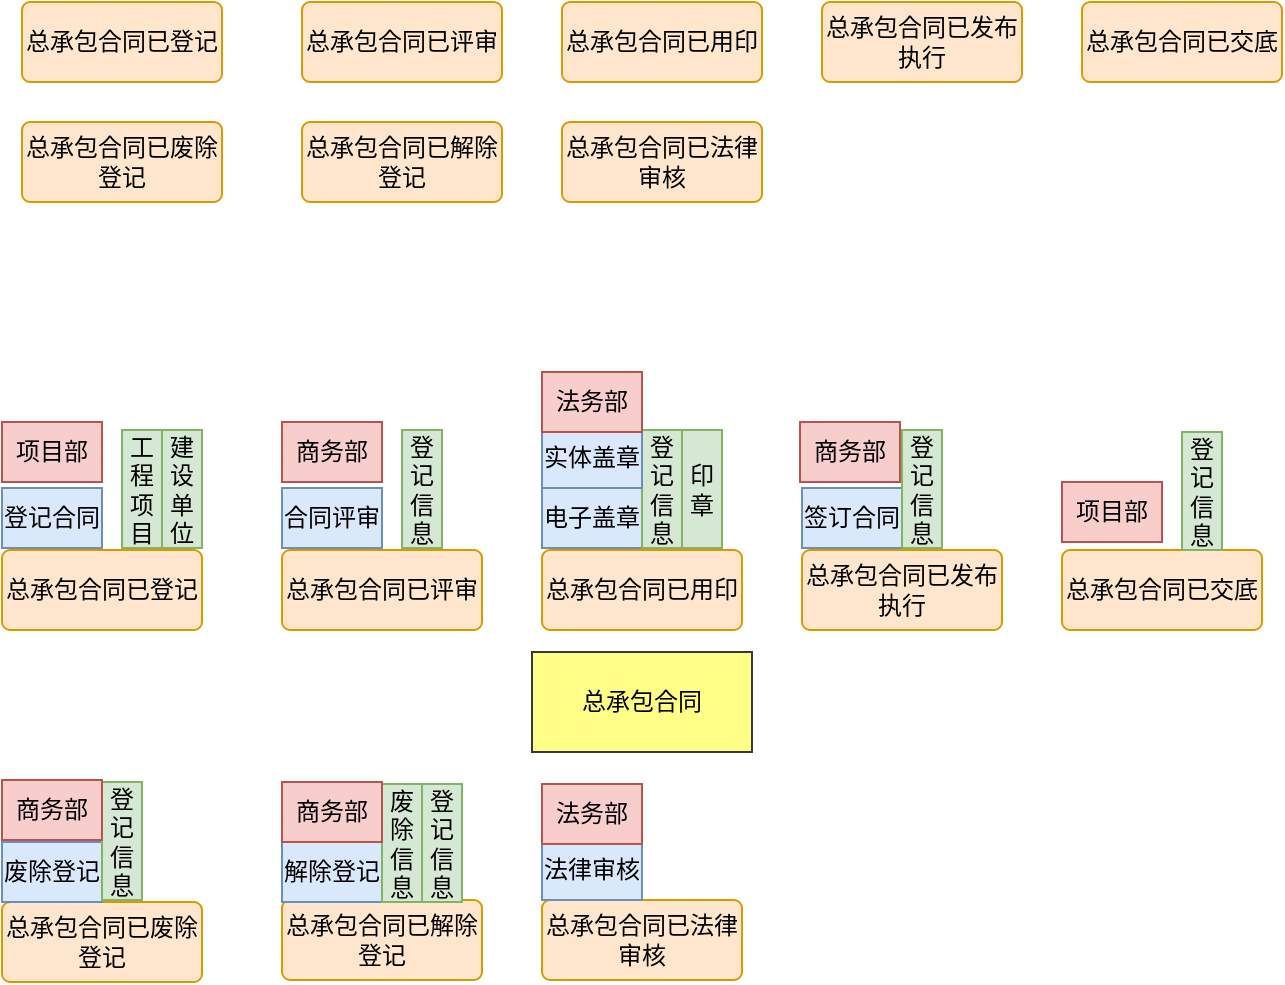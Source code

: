 <mxfile version="24.8.3">
  <diagram name="Page-1" id="6133507b-19e7-1e82-6fc7-422aa6c4b21f">
    <mxGraphModel dx="1341" dy="820" grid="1" gridSize="10" guides="1" tooltips="1" connect="1" arrows="1" fold="1" page="1" pageScale="1" pageWidth="1100" pageHeight="850" background="none" math="0" shadow="0">
      <root>
        <mxCell id="0" />
        <mxCell id="1" parent="0" />
        <mxCell id="NGlnwNi6yZhj_H7E080w-1" value="总承包合同已评审" style="rounded=1;arcSize=10;whiteSpace=wrap;html=1;align=center;fillColor=#ffe6cc;strokeColor=#d79b00;" vertex="1" parent="1">
          <mxGeometry x="190" y="50" width="100" height="40" as="geometry" />
        </mxCell>
        <mxCell id="NGlnwNi6yZhj_H7E080w-2" value="总承包合同已登记" style="rounded=1;arcSize=10;whiteSpace=wrap;html=1;align=center;fillColor=#ffe6cc;strokeColor=#d79b00;" vertex="1" parent="1">
          <mxGeometry x="50" y="50" width="100" height="40" as="geometry" />
        </mxCell>
        <mxCell id="NGlnwNi6yZhj_H7E080w-3" value="总承包合同已交底" style="rounded=1;arcSize=10;whiteSpace=wrap;html=1;align=center;fillColor=#ffe6cc;strokeColor=#d79b00;" vertex="1" parent="1">
          <mxGeometry x="580" y="50" width="100" height="40" as="geometry" />
        </mxCell>
        <mxCell id="NGlnwNi6yZhj_H7E080w-6" value="总承包合同已发布执行" style="rounded=1;arcSize=10;whiteSpace=wrap;html=1;align=center;fillColor=#ffe6cc;strokeColor=#d79b00;" vertex="1" parent="1">
          <mxGeometry x="450" y="50" width="100" height="40" as="geometry" />
        </mxCell>
        <mxCell id="NGlnwNi6yZhj_H7E080w-7" value="总承包合同已解除登记" style="rounded=1;arcSize=10;whiteSpace=wrap;html=1;align=center;fillColor=#ffe6cc;strokeColor=#d79b00;" vertex="1" parent="1">
          <mxGeometry x="190" y="110" width="100" height="40" as="geometry" />
        </mxCell>
        <mxCell id="NGlnwNi6yZhj_H7E080w-8" value="总承包合同已废除登记" style="rounded=1;arcSize=10;whiteSpace=wrap;html=1;align=center;fillColor=#ffe6cc;strokeColor=#d79b00;" vertex="1" parent="1">
          <mxGeometry x="50" y="110" width="100" height="40" as="geometry" />
        </mxCell>
        <mxCell id="NGlnwNi6yZhj_H7E080w-10" value="总承包合同已用印" style="rounded=1;arcSize=10;whiteSpace=wrap;html=1;align=center;fillColor=#ffe6cc;strokeColor=#d79b00;" vertex="1" parent="1">
          <mxGeometry x="320" y="50" width="100" height="40" as="geometry" />
        </mxCell>
        <mxCell id="NGlnwNi6yZhj_H7E080w-11" value="总承包合同已评审" style="rounded=1;arcSize=10;whiteSpace=wrap;html=1;align=center;fillColor=#ffe6cc;strokeColor=#d79b00;" vertex="1" parent="1">
          <mxGeometry x="180" y="324" width="100" height="40" as="geometry" />
        </mxCell>
        <mxCell id="NGlnwNi6yZhj_H7E080w-12" value="总承包合同已登记" style="rounded=1;arcSize=10;whiteSpace=wrap;html=1;align=center;fillColor=#ffe6cc;strokeColor=#d79b00;" vertex="1" parent="1">
          <mxGeometry x="40" y="324" width="100" height="40" as="geometry" />
        </mxCell>
        <mxCell id="NGlnwNi6yZhj_H7E080w-13" value="总承包合同已交底" style="rounded=1;arcSize=10;whiteSpace=wrap;html=1;align=center;fillColor=#ffe6cc;strokeColor=#d79b00;" vertex="1" parent="1">
          <mxGeometry x="570" y="324" width="100" height="40" as="geometry" />
        </mxCell>
        <mxCell id="NGlnwNi6yZhj_H7E080w-14" value="总承包合同已发布执行" style="rounded=1;arcSize=10;whiteSpace=wrap;html=1;align=center;fillColor=#ffe6cc;strokeColor=#d79b00;" vertex="1" parent="1">
          <mxGeometry x="440" y="324" width="100" height="40" as="geometry" />
        </mxCell>
        <mxCell id="NGlnwNi6yZhj_H7E080w-15" value="总承包合同已解除登记" style="rounded=1;arcSize=10;whiteSpace=wrap;html=1;align=center;fillColor=#ffe6cc;strokeColor=#d79b00;" vertex="1" parent="1">
          <mxGeometry x="180" y="499" width="100" height="40" as="geometry" />
        </mxCell>
        <mxCell id="NGlnwNi6yZhj_H7E080w-16" value="总承包合同已废除登记" style="rounded=1;arcSize=10;whiteSpace=wrap;html=1;align=center;fillColor=#ffe6cc;strokeColor=#d79b00;" vertex="1" parent="1">
          <mxGeometry x="40" y="500" width="100" height="40" as="geometry" />
        </mxCell>
        <mxCell id="NGlnwNi6yZhj_H7E080w-17" value="总承包合同已用印" style="rounded=1;arcSize=10;whiteSpace=wrap;html=1;align=center;fillColor=#ffe6cc;strokeColor=#d79b00;" vertex="1" parent="1">
          <mxGeometry x="310" y="324" width="100" height="40" as="geometry" />
        </mxCell>
        <mxCell id="NGlnwNi6yZhj_H7E080w-20" value="登记合同" style="rounded=0;whiteSpace=wrap;html=1;fillColor=#dae8fc;strokeColor=#6c8ebf;" vertex="1" parent="1">
          <mxGeometry x="40" y="293" width="50" height="30" as="geometry" />
        </mxCell>
        <mxCell id="NGlnwNi6yZhj_H7E080w-21" value="合同评审" style="rounded=0;whiteSpace=wrap;html=1;fillColor=#dae8fc;strokeColor=#6c8ebf;" vertex="1" parent="1">
          <mxGeometry x="180" y="293" width="50" height="30" as="geometry" />
        </mxCell>
        <mxCell id="NGlnwNi6yZhj_H7E080w-22" value="电子盖章" style="rounded=0;whiteSpace=wrap;html=1;fillColor=#dae8fc;strokeColor=#6c8ebf;" vertex="1" parent="1">
          <mxGeometry x="310" y="293" width="50" height="30" as="geometry" />
        </mxCell>
        <mxCell id="NGlnwNi6yZhj_H7E080w-23" value="签订合同" style="rounded=0;whiteSpace=wrap;html=1;fillColor=#dae8fc;strokeColor=#6c8ebf;" vertex="1" parent="1">
          <mxGeometry x="440" y="293" width="50" height="30" as="geometry" />
        </mxCell>
        <mxCell id="NGlnwNi6yZhj_H7E080w-25" value="废除登记" style="rounded=0;whiteSpace=wrap;html=1;fillColor=#dae8fc;strokeColor=#6c8ebf;" vertex="1" parent="1">
          <mxGeometry x="40" y="470" width="50" height="30" as="geometry" />
        </mxCell>
        <mxCell id="NGlnwNi6yZhj_H7E080w-26" value="解除登记" style="rounded=0;whiteSpace=wrap;html=1;fillColor=#dae8fc;strokeColor=#6c8ebf;" vertex="1" parent="1">
          <mxGeometry x="180" y="470" width="50" height="30" as="geometry" />
        </mxCell>
        <mxCell id="NGlnwNi6yZhj_H7E080w-27" value="项目部" style="rounded=0;whiteSpace=wrap;html=1;fillColor=#f8cecc;strokeColor=#b85450;" vertex="1" parent="1">
          <mxGeometry x="40" y="260" width="50" height="30" as="geometry" />
        </mxCell>
        <mxCell id="NGlnwNi6yZhj_H7E080w-28" value="工程项目" style="rounded=0;whiteSpace=wrap;html=1;fillColor=#d5e8d4;strokeColor=#82b366;" vertex="1" parent="1">
          <mxGeometry x="100" y="264" width="20" height="59" as="geometry" />
        </mxCell>
        <mxCell id="NGlnwNi6yZhj_H7E080w-33" value="印章" style="rounded=0;whiteSpace=wrap;html=1;fillColor=#d5e8d4;strokeColor=#82b366;" vertex="1" parent="1">
          <mxGeometry x="380" y="264" width="20" height="59" as="geometry" />
        </mxCell>
        <mxCell id="NGlnwNi6yZhj_H7E080w-45" value="建设单位" style="rounded=0;whiteSpace=wrap;html=1;fillColor=#d5e8d4;strokeColor=#82b366;" vertex="1" parent="1">
          <mxGeometry x="120" y="264" width="20" height="59" as="geometry" />
        </mxCell>
        <mxCell id="NGlnwNi6yZhj_H7E080w-46" value="登记信息" style="rounded=0;whiteSpace=wrap;html=1;fillColor=#d5e8d4;strokeColor=#82b366;" vertex="1" parent="1">
          <mxGeometry x="240" y="264" width="20" height="59" as="geometry" />
        </mxCell>
        <mxCell id="NGlnwNi6yZhj_H7E080w-47" value="登记信息" style="rounded=0;whiteSpace=wrap;html=1;fillColor=#d5e8d4;strokeColor=#82b366;" vertex="1" parent="1">
          <mxGeometry x="360" y="264" width="20" height="59" as="geometry" />
        </mxCell>
        <mxCell id="NGlnwNi6yZhj_H7E080w-48" value="登记信息" style="rounded=0;whiteSpace=wrap;html=1;fillColor=#d5e8d4;strokeColor=#82b366;" vertex="1" parent="1">
          <mxGeometry x="490" y="264" width="20" height="59" as="geometry" />
        </mxCell>
        <mxCell id="NGlnwNi6yZhj_H7E080w-49" value="登记信息" style="rounded=0;whiteSpace=wrap;html=1;fillColor=#d5e8d4;strokeColor=#82b366;" vertex="1" parent="1">
          <mxGeometry x="630" y="265" width="20" height="59" as="geometry" />
        </mxCell>
        <mxCell id="NGlnwNi6yZhj_H7E080w-50" value="登记信息" style="rounded=0;whiteSpace=wrap;html=1;fillColor=#d5e8d4;strokeColor=#82b366;" vertex="1" parent="1">
          <mxGeometry x="90" y="440" width="20" height="59" as="geometry" />
        </mxCell>
        <mxCell id="NGlnwNi6yZhj_H7E080w-51" value="登记信息" style="rounded=0;whiteSpace=wrap;html=1;fillColor=#d5e8d4;strokeColor=#82b366;" vertex="1" parent="1">
          <mxGeometry x="250" y="441" width="20" height="59" as="geometry" />
        </mxCell>
        <mxCell id="NGlnwNi6yZhj_H7E080w-52" value="废除信息" style="rounded=0;whiteSpace=wrap;html=1;fillColor=#d5e8d4;strokeColor=#82b366;" vertex="1" parent="1">
          <mxGeometry x="230" y="441" width="20" height="59" as="geometry" />
        </mxCell>
        <mxCell id="NGlnwNi6yZhj_H7E080w-53" value="总承包合同" style="rounded=0;whiteSpace=wrap;html=1;fillColor=#ffff88;strokeColor=#36393d;" vertex="1" parent="1">
          <mxGeometry x="305" y="375" width="110" height="50" as="geometry" />
        </mxCell>
        <mxCell id="NGlnwNi6yZhj_H7E080w-54" value="实体盖章" style="rounded=0;whiteSpace=wrap;html=1;fillColor=#dae8fc;strokeColor=#6c8ebf;" vertex="1" parent="1">
          <mxGeometry x="310" y="263" width="50" height="30" as="geometry" />
        </mxCell>
        <mxCell id="NGlnwNi6yZhj_H7E080w-55" value="总承包合同已法律审核" style="rounded=1;arcSize=10;whiteSpace=wrap;html=1;align=center;fillColor=#ffe6cc;strokeColor=#d79b00;" vertex="1" parent="1">
          <mxGeometry x="320" y="110" width="100" height="40" as="geometry" />
        </mxCell>
        <mxCell id="NGlnwNi6yZhj_H7E080w-56" value="总承包合同已法律审核" style="rounded=1;arcSize=10;whiteSpace=wrap;html=1;align=center;fillColor=#ffe6cc;strokeColor=#d79b00;" vertex="1" parent="1">
          <mxGeometry x="310" y="499" width="100" height="40" as="geometry" />
        </mxCell>
        <mxCell id="NGlnwNi6yZhj_H7E080w-57" value="法律审核" style="rounded=0;whiteSpace=wrap;html=1;fillColor=#dae8fc;strokeColor=#6c8ebf;" vertex="1" parent="1">
          <mxGeometry x="310" y="469" width="50" height="30" as="geometry" />
        </mxCell>
        <mxCell id="NGlnwNi6yZhj_H7E080w-58" value="商务部" style="rounded=0;whiteSpace=wrap;html=1;fillColor=#f8cecc;strokeColor=#b85450;" vertex="1" parent="1">
          <mxGeometry x="180" y="260" width="50" height="30" as="geometry" />
        </mxCell>
        <mxCell id="NGlnwNi6yZhj_H7E080w-59" value="法务部" style="rounded=0;whiteSpace=wrap;html=1;fillColor=#f8cecc;strokeColor=#b85450;" vertex="1" parent="1">
          <mxGeometry x="310" y="235" width="50" height="30" as="geometry" />
        </mxCell>
        <mxCell id="NGlnwNi6yZhj_H7E080w-60" value="商务部" style="rounded=0;whiteSpace=wrap;html=1;fillColor=#f8cecc;strokeColor=#b85450;" vertex="1" parent="1">
          <mxGeometry x="439" y="260" width="50" height="30" as="geometry" />
        </mxCell>
        <mxCell id="NGlnwNi6yZhj_H7E080w-61" value="项目部" style="rounded=0;whiteSpace=wrap;html=1;fillColor=#f8cecc;strokeColor=#b85450;" vertex="1" parent="1">
          <mxGeometry x="570" y="290" width="50" height="30" as="geometry" />
        </mxCell>
        <mxCell id="NGlnwNi6yZhj_H7E080w-62" value="商务部" style="rounded=0;whiteSpace=wrap;html=1;fillColor=#f8cecc;strokeColor=#b85450;" vertex="1" parent="1">
          <mxGeometry x="40" y="439" width="50" height="30" as="geometry" />
        </mxCell>
        <mxCell id="NGlnwNi6yZhj_H7E080w-63" value="商务部" style="rounded=0;whiteSpace=wrap;html=1;fillColor=#f8cecc;strokeColor=#b85450;" vertex="1" parent="1">
          <mxGeometry x="180" y="440" width="50" height="30" as="geometry" />
        </mxCell>
        <mxCell id="NGlnwNi6yZhj_H7E080w-64" value="法务部" style="rounded=0;whiteSpace=wrap;html=1;fillColor=#f8cecc;strokeColor=#b85450;" vertex="1" parent="1">
          <mxGeometry x="310" y="441" width="50" height="30" as="geometry" />
        </mxCell>
      </root>
    </mxGraphModel>
  </diagram>
</mxfile>
